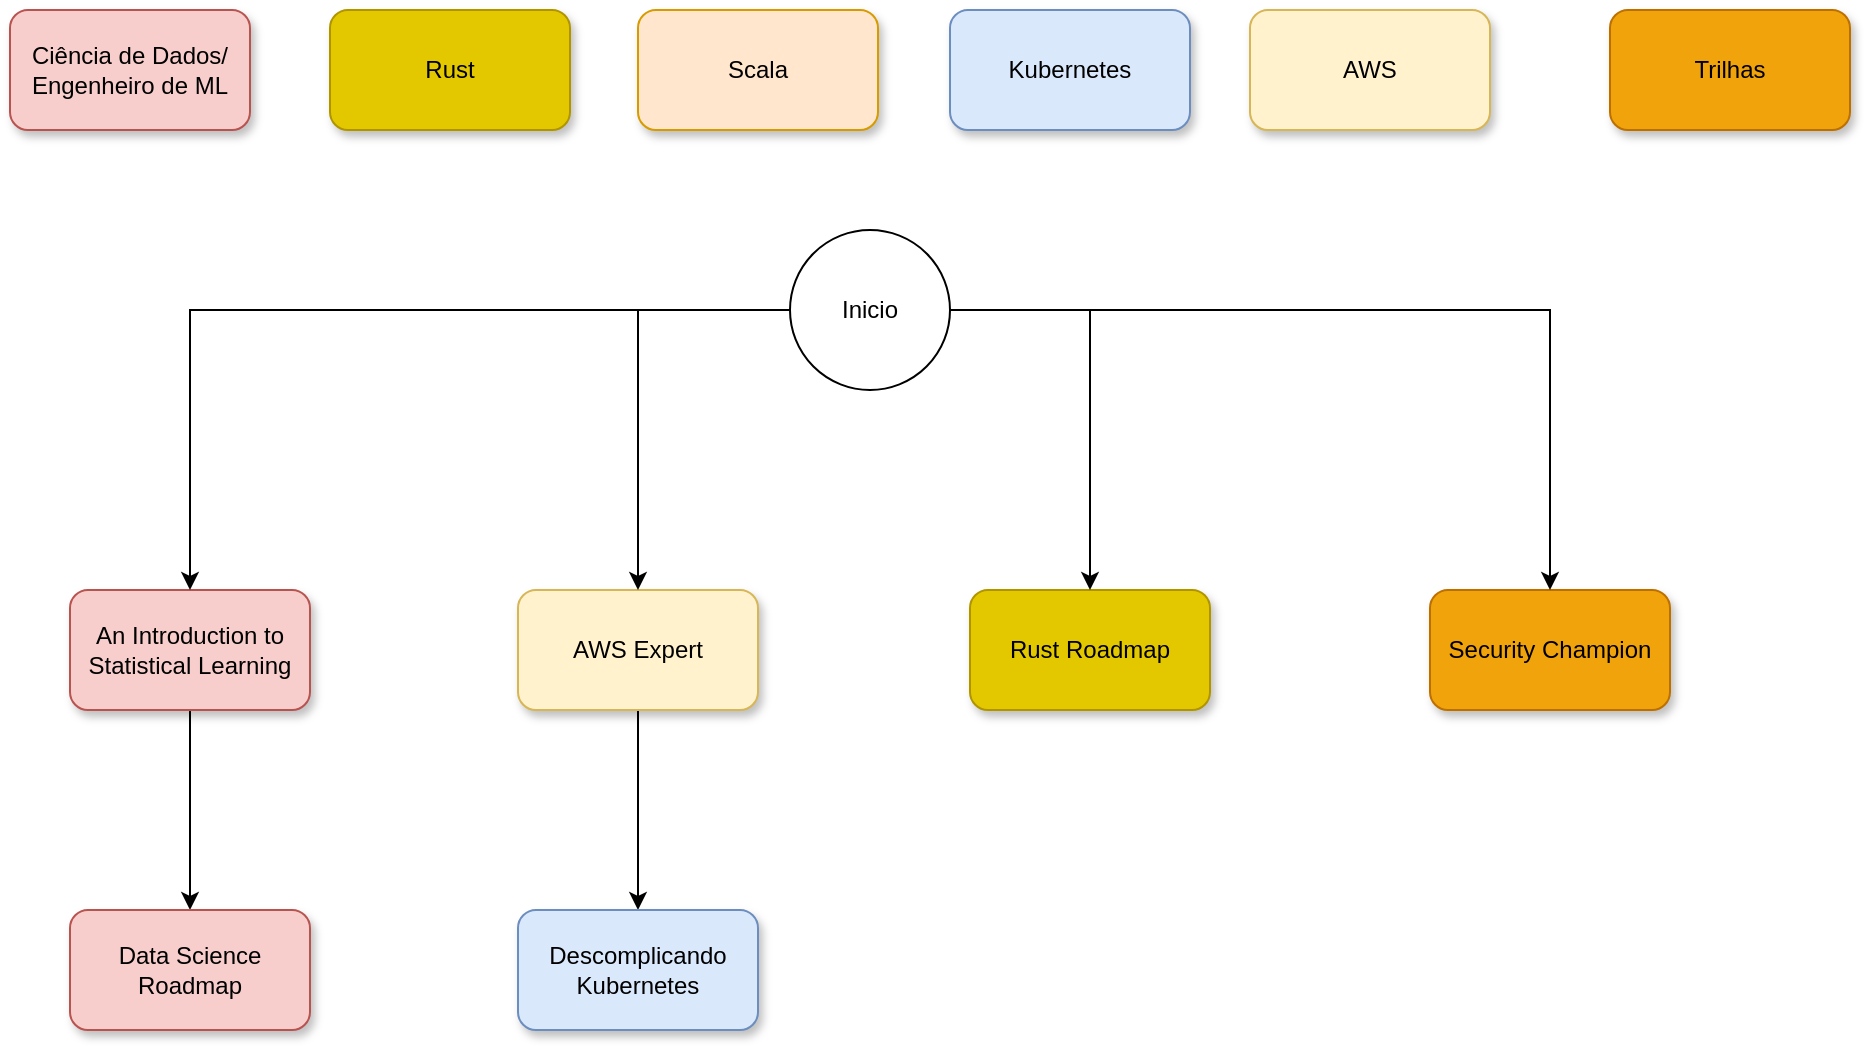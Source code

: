<mxfile version="21.3.2" type="github">
  <diagram name="Página-1" id="EQxA5Od2Q3lQZ3v4GBOc">
    <mxGraphModel dx="1050" dy="542" grid="1" gridSize="10" guides="1" tooltips="1" connect="1" arrows="1" fold="1" page="1" pageScale="1" pageWidth="827" pageHeight="1169" math="0" shadow="0">
      <root>
        <mxCell id="0" />
        <mxCell id="1" parent="0" />
        <mxCell id="GFYhtWjBYcAE8isCYqtC-1" value="Ciência de Dados/&lt;br&gt;Engenheiro de ML" style="rounded=1;whiteSpace=wrap;html=1;fillColor=#f8cecc;strokeColor=#b85450;shadow=1;" vertex="1" parent="1">
          <mxGeometry x="40" y="40" width="120" height="60" as="geometry" />
        </mxCell>
        <mxCell id="GFYhtWjBYcAE8isCYqtC-2" value="Scala" style="rounded=1;whiteSpace=wrap;html=1;fillColor=#ffe6cc;strokeColor=#d79b00;shadow=1;" vertex="1" parent="1">
          <mxGeometry x="354" y="40" width="120" height="60" as="geometry" />
        </mxCell>
        <mxCell id="GFYhtWjBYcAE8isCYqtC-3" value="Rust" style="rounded=1;whiteSpace=wrap;html=1;fillColor=#e3c800;strokeColor=#B09500;shadow=1;fontColor=#000000;" vertex="1" parent="1">
          <mxGeometry x="200" y="40" width="120" height="60" as="geometry" />
        </mxCell>
        <mxCell id="GFYhtWjBYcAE8isCYqtC-4" value="Kubernetes" style="rounded=1;whiteSpace=wrap;html=1;fillColor=#dae8fc;strokeColor=#6c8ebf;shadow=1;" vertex="1" parent="1">
          <mxGeometry x="510" y="40" width="120" height="60" as="geometry" />
        </mxCell>
        <mxCell id="GFYhtWjBYcAE8isCYqtC-5" value="AWS" style="rounded=1;whiteSpace=wrap;html=1;fillColor=#fff2cc;strokeColor=#d6b656;shadow=1;" vertex="1" parent="1">
          <mxGeometry x="660" y="40" width="120" height="60" as="geometry" />
        </mxCell>
        <mxCell id="GFYhtWjBYcAE8isCYqtC-15" style="edgeStyle=orthogonalEdgeStyle;rounded=0;orthogonalLoop=1;jettySize=auto;html=1;" edge="1" parent="1" source="GFYhtWjBYcAE8isCYqtC-10" target="GFYhtWjBYcAE8isCYqtC-12">
          <mxGeometry relative="1" as="geometry" />
        </mxCell>
        <UserObject label="An Introduction to Statistical Learning" link="https://www.statlearning.com/" id="GFYhtWjBYcAE8isCYqtC-10">
          <mxCell style="rounded=1;whiteSpace=wrap;html=1;fillColor=#f8cecc;strokeColor=#b85450;shadow=1;" vertex="1" parent="1">
            <mxGeometry x="70" y="330" width="120" height="60" as="geometry" />
          </mxCell>
        </UserObject>
        <UserObject label="Data Science Roadmap" link="https://roadmap.sh/ai-data-scientist" id="GFYhtWjBYcAE8isCYqtC-12">
          <mxCell style="rounded=1;whiteSpace=wrap;html=1;fillColor=#f8cecc;strokeColor=#b85450;shadow=1;" vertex="1" parent="1">
            <mxGeometry x="70" y="490" width="120" height="60" as="geometry" />
          </mxCell>
        </UserObject>
        <mxCell id="GFYhtWjBYcAE8isCYqtC-18" style="edgeStyle=orthogonalEdgeStyle;rounded=0;orthogonalLoop=1;jettySize=auto;html=1;" edge="1" parent="1" source="GFYhtWjBYcAE8isCYqtC-16" target="GFYhtWjBYcAE8isCYqtC-17">
          <mxGeometry relative="1" as="geometry" />
        </mxCell>
        <UserObject label="AWS Expert" link="https://www.linuxtips.io/path-player?courseid=aws-expert&amp;unit=63a488d768e3faaa9d033308Unit" id="GFYhtWjBYcAE8isCYqtC-16">
          <mxCell style="rounded=1;whiteSpace=wrap;html=1;fillColor=#fff2cc;strokeColor=#d6b656;shadow=1;" vertex="1" parent="1">
            <mxGeometry x="294" y="330" width="120" height="60" as="geometry" />
          </mxCell>
        </UserObject>
        <UserObject label="Descomplicando Kubernetes" link="https://www.linuxtips.io/path-player?courseid=descomplicando-o-kubernetes-expert-mode&amp;unit=637c8f62a2320103c4014177Unit" id="GFYhtWjBYcAE8isCYqtC-17">
          <mxCell style="rounded=1;whiteSpace=wrap;html=1;fillColor=#dae8fc;strokeColor=#6c8ebf;shadow=1;" vertex="1" parent="1">
            <mxGeometry x="294" y="490" width="120" height="60" as="geometry" />
          </mxCell>
        </UserObject>
        <UserObject label="Rust Roadmap" link="https://roadmap.sh/rust" id="GFYhtWjBYcAE8isCYqtC-19">
          <mxCell style="rounded=1;whiteSpace=wrap;html=1;fillColor=#e3c800;strokeColor=#B09500;shadow=1;fontColor=#000000;" vertex="1" parent="1">
            <mxGeometry x="520" y="330" width="120" height="60" as="geometry" />
          </mxCell>
        </UserObject>
        <mxCell id="GFYhtWjBYcAE8isCYqtC-20" value="Trilhas" style="rounded=1;whiteSpace=wrap;html=1;fillColor=#f0a30a;strokeColor=#BD7000;shadow=1;fontColor=#000000;" vertex="1" parent="1">
          <mxGeometry x="840" y="40" width="120" height="60" as="geometry" />
        </mxCell>
        <mxCell id="GFYhtWjBYcAE8isCYqtC-22" value="Security Champion" style="rounded=1;whiteSpace=wrap;html=1;fillColor=#f0a30a;strokeColor=#BD7000;shadow=1;fontColor=#000000;" vertex="1" parent="1">
          <mxGeometry x="750" y="330" width="120" height="60" as="geometry" />
        </mxCell>
        <mxCell id="GFYhtWjBYcAE8isCYqtC-25" style="edgeStyle=orthogonalEdgeStyle;rounded=0;orthogonalLoop=1;jettySize=auto;html=1;entryX=0.5;entryY=0;entryDx=0;entryDy=0;" edge="1" parent="1" source="GFYhtWjBYcAE8isCYqtC-24" target="GFYhtWjBYcAE8isCYqtC-10">
          <mxGeometry relative="1" as="geometry" />
        </mxCell>
        <mxCell id="GFYhtWjBYcAE8isCYqtC-26" style="edgeStyle=orthogonalEdgeStyle;rounded=0;orthogonalLoop=1;jettySize=auto;html=1;" edge="1" parent="1" source="GFYhtWjBYcAE8isCYqtC-24" target="GFYhtWjBYcAE8isCYqtC-16">
          <mxGeometry relative="1" as="geometry" />
        </mxCell>
        <mxCell id="GFYhtWjBYcAE8isCYqtC-27" style="edgeStyle=orthogonalEdgeStyle;rounded=0;orthogonalLoop=1;jettySize=auto;html=1;" edge="1" parent="1" source="GFYhtWjBYcAE8isCYqtC-24" target="GFYhtWjBYcAE8isCYqtC-19">
          <mxGeometry relative="1" as="geometry" />
        </mxCell>
        <mxCell id="GFYhtWjBYcAE8isCYqtC-28" style="edgeStyle=orthogonalEdgeStyle;rounded=0;orthogonalLoop=1;jettySize=auto;html=1;" edge="1" parent="1" source="GFYhtWjBYcAE8isCYqtC-24" target="GFYhtWjBYcAE8isCYqtC-22">
          <mxGeometry relative="1" as="geometry" />
        </mxCell>
        <mxCell id="GFYhtWjBYcAE8isCYqtC-24" value="Inicio" style="ellipse;whiteSpace=wrap;html=1;aspect=fixed;" vertex="1" parent="1">
          <mxGeometry x="430" y="150" width="80" height="80" as="geometry" />
        </mxCell>
      </root>
    </mxGraphModel>
  </diagram>
</mxfile>
